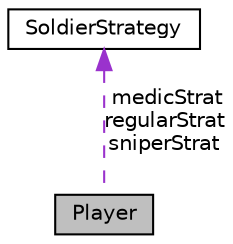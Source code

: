 digraph "Player"
{
  edge [fontname="Helvetica",fontsize="10",labelfontname="Helvetica",labelfontsize="10"];
  node [fontname="Helvetica",fontsize="10",shape=record];
  Node3 [label="Player",height=0.2,width=0.4,color="black", fillcolor="grey75", style="filled", fontcolor="black"];
  Node4 -> Node3 [dir="back",color="darkorchid3",fontsize="10",style="dashed",label=" medicStrat\nregularStrat\nsniperStrat" ,fontname="Helvetica"];
  Node4 [label="SoldierStrategy",height=0.2,width=0.4,color="black", fillcolor="white", style="filled",URL="$class_soldier_strategy.html"];
}
